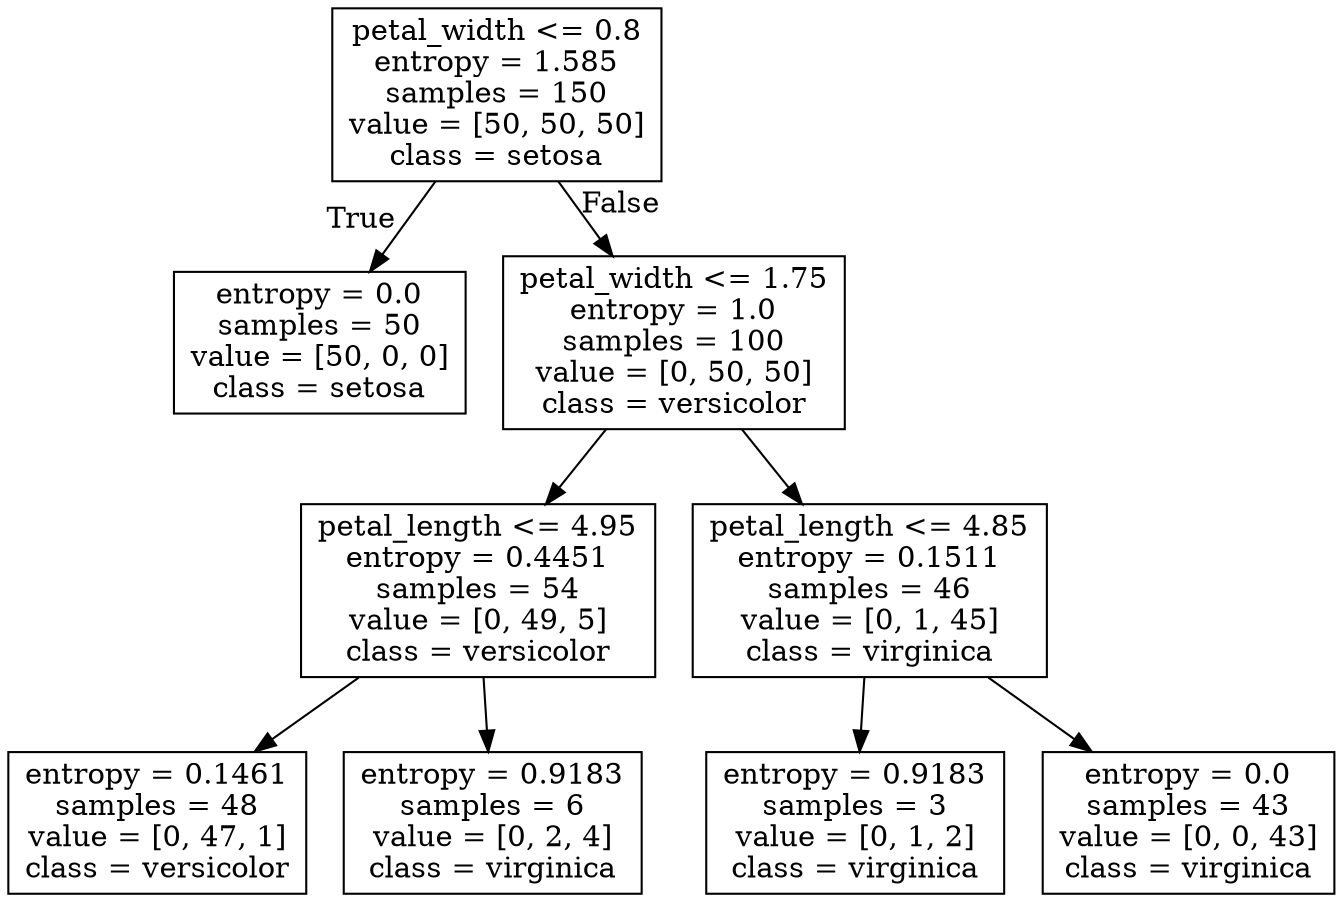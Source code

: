 digraph Tree {
node [shape=box] ;
0 [label="petal_width <= 0.8\nentropy = 1.585\nsamples = 150\nvalue = [50, 50, 50]\nclass = setosa"] ;
1 [label="entropy = 0.0\nsamples = 50\nvalue = [50, 0, 0]\nclass = setosa"] ;
0 -> 1 [labeldistance=2.5, labelangle=45, headlabel="True"] ;
2 [label="petal_width <= 1.75\nentropy = 1.0\nsamples = 100\nvalue = [0, 50, 50]\nclass = versicolor"] ;
0 -> 2 [labeldistance=2.5, labelangle=-45, headlabel="False"] ;
3 [label="petal_length <= 4.95\nentropy = 0.4451\nsamples = 54\nvalue = [0, 49, 5]\nclass = versicolor"] ;
2 -> 3 ;
4 [label="entropy = 0.1461\nsamples = 48\nvalue = [0, 47, 1]\nclass = versicolor"] ;
3 -> 4 ;
5 [label="entropy = 0.9183\nsamples = 6\nvalue = [0, 2, 4]\nclass = virginica"] ;
3 -> 5 ;
6 [label="petal_length <= 4.85\nentropy = 0.1511\nsamples = 46\nvalue = [0, 1, 45]\nclass = virginica"] ;
2 -> 6 ;
7 [label="entropy = 0.9183\nsamples = 3\nvalue = [0, 1, 2]\nclass = virginica"] ;
6 -> 7 ;
8 [label="entropy = 0.0\nsamples = 43\nvalue = [0, 0, 43]\nclass = virginica"] ;
6 -> 8 ;
}